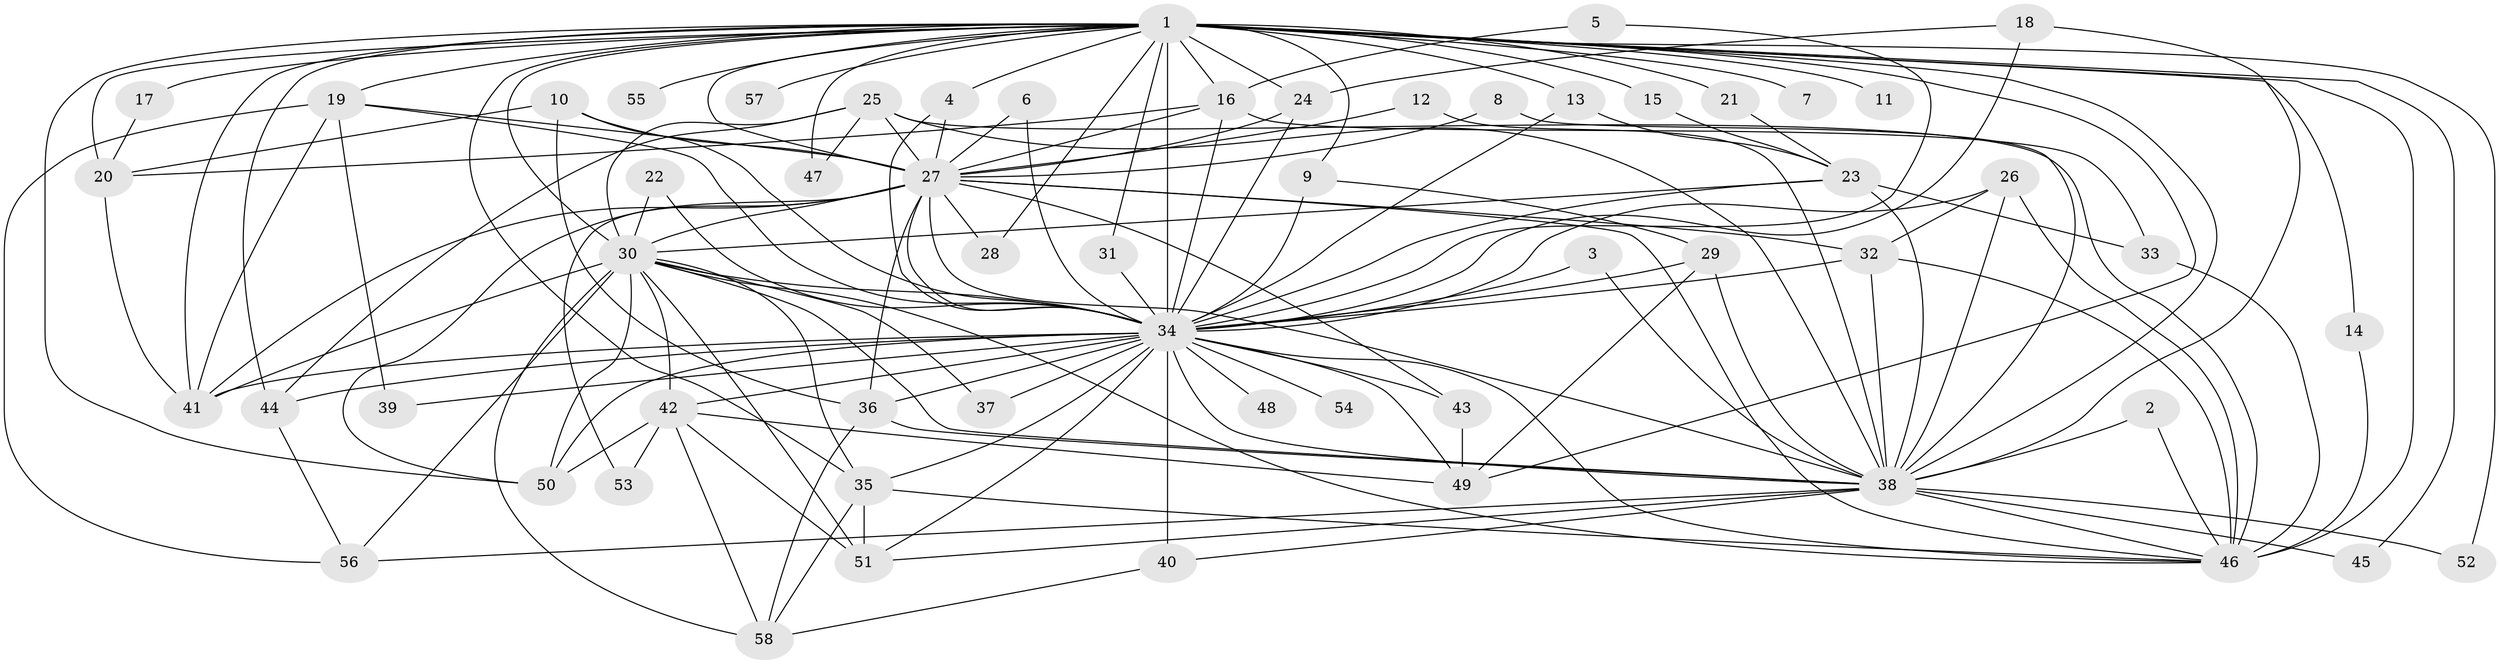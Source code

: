 // original degree distribution, {17: 0.008620689655172414, 30: 0.017241379310344827, 21: 0.008620689655172414, 26: 0.008620689655172414, 16: 0.017241379310344827, 25: 0.008620689655172414, 19: 0.008620689655172414, 15: 0.008620689655172414, 4: 0.11206896551724138, 5: 0.0603448275862069, 6: 0.02586206896551724, 7: 0.008620689655172414, 2: 0.5086206896551724, 3: 0.19827586206896552}
// Generated by graph-tools (version 1.1) at 2025/49/03/09/25 03:49:39]
// undirected, 58 vertices, 152 edges
graph export_dot {
graph [start="1"]
  node [color=gray90,style=filled];
  1;
  2;
  3;
  4;
  5;
  6;
  7;
  8;
  9;
  10;
  11;
  12;
  13;
  14;
  15;
  16;
  17;
  18;
  19;
  20;
  21;
  22;
  23;
  24;
  25;
  26;
  27;
  28;
  29;
  30;
  31;
  32;
  33;
  34;
  35;
  36;
  37;
  38;
  39;
  40;
  41;
  42;
  43;
  44;
  45;
  46;
  47;
  48;
  49;
  50;
  51;
  52;
  53;
  54;
  55;
  56;
  57;
  58;
  1 -- 4 [weight=1.0];
  1 -- 7 [weight=1.0];
  1 -- 9 [weight=2.0];
  1 -- 11 [weight=2.0];
  1 -- 13 [weight=1.0];
  1 -- 14 [weight=1.0];
  1 -- 15 [weight=1.0];
  1 -- 16 [weight=1.0];
  1 -- 17 [weight=1.0];
  1 -- 19 [weight=1.0];
  1 -- 20 [weight=1.0];
  1 -- 21 [weight=1.0];
  1 -- 24 [weight=1.0];
  1 -- 27 [weight=4.0];
  1 -- 28 [weight=1.0];
  1 -- 30 [weight=4.0];
  1 -- 31 [weight=1.0];
  1 -- 34 [weight=8.0];
  1 -- 35 [weight=1.0];
  1 -- 38 [weight=4.0];
  1 -- 41 [weight=1.0];
  1 -- 44 [weight=1.0];
  1 -- 45 [weight=1.0];
  1 -- 46 [weight=4.0];
  1 -- 47 [weight=2.0];
  1 -- 49 [weight=1.0];
  1 -- 50 [weight=1.0];
  1 -- 52 [weight=1.0];
  1 -- 55 [weight=1.0];
  1 -- 57 [weight=1.0];
  2 -- 38 [weight=1.0];
  2 -- 46 [weight=1.0];
  3 -- 34 [weight=1.0];
  3 -- 38 [weight=1.0];
  4 -- 27 [weight=1.0];
  4 -- 34 [weight=1.0];
  5 -- 16 [weight=1.0];
  5 -- 34 [weight=1.0];
  6 -- 27 [weight=1.0];
  6 -- 34 [weight=1.0];
  8 -- 27 [weight=1.0];
  8 -- 38 [weight=1.0];
  9 -- 29 [weight=1.0];
  9 -- 34 [weight=1.0];
  10 -- 20 [weight=1.0];
  10 -- 27 [weight=1.0];
  10 -- 34 [weight=1.0];
  10 -- 36 [weight=1.0];
  12 -- 27 [weight=1.0];
  12 -- 38 [weight=1.0];
  13 -- 23 [weight=1.0];
  13 -- 34 [weight=2.0];
  14 -- 46 [weight=1.0];
  15 -- 23 [weight=1.0];
  16 -- 20 [weight=1.0];
  16 -- 27 [weight=1.0];
  16 -- 33 [weight=1.0];
  16 -- 34 [weight=1.0];
  17 -- 20 [weight=1.0];
  18 -- 24 [weight=1.0];
  18 -- 34 [weight=1.0];
  18 -- 38 [weight=1.0];
  19 -- 27 [weight=1.0];
  19 -- 34 [weight=1.0];
  19 -- 39 [weight=1.0];
  19 -- 41 [weight=1.0];
  19 -- 56 [weight=1.0];
  20 -- 41 [weight=1.0];
  21 -- 23 [weight=1.0];
  22 -- 30 [weight=1.0];
  22 -- 34 [weight=1.0];
  23 -- 30 [weight=1.0];
  23 -- 33 [weight=2.0];
  23 -- 34 [weight=1.0];
  23 -- 38 [weight=2.0];
  24 -- 27 [weight=1.0];
  24 -- 34 [weight=1.0];
  25 -- 27 [weight=1.0];
  25 -- 30 [weight=1.0];
  25 -- 38 [weight=1.0];
  25 -- 44 [weight=1.0];
  25 -- 46 [weight=1.0];
  25 -- 47 [weight=1.0];
  26 -- 32 [weight=1.0];
  26 -- 34 [weight=1.0];
  26 -- 38 [weight=1.0];
  26 -- 46 [weight=1.0];
  27 -- 28 [weight=1.0];
  27 -- 30 [weight=1.0];
  27 -- 32 [weight=1.0];
  27 -- 34 [weight=2.0];
  27 -- 36 [weight=1.0];
  27 -- 38 [weight=1.0];
  27 -- 41 [weight=1.0];
  27 -- 43 [weight=1.0];
  27 -- 46 [weight=1.0];
  27 -- 50 [weight=1.0];
  27 -- 53 [weight=1.0];
  29 -- 34 [weight=1.0];
  29 -- 38 [weight=1.0];
  29 -- 49 [weight=1.0];
  30 -- 34 [weight=2.0];
  30 -- 35 [weight=1.0];
  30 -- 37 [weight=1.0];
  30 -- 38 [weight=1.0];
  30 -- 41 [weight=1.0];
  30 -- 42 [weight=1.0];
  30 -- 46 [weight=1.0];
  30 -- 50 [weight=2.0];
  30 -- 51 [weight=1.0];
  30 -- 56 [weight=1.0];
  30 -- 58 [weight=1.0];
  31 -- 34 [weight=2.0];
  32 -- 34 [weight=1.0];
  32 -- 38 [weight=2.0];
  32 -- 46 [weight=1.0];
  33 -- 46 [weight=1.0];
  34 -- 35 [weight=1.0];
  34 -- 36 [weight=2.0];
  34 -- 37 [weight=2.0];
  34 -- 38 [weight=2.0];
  34 -- 39 [weight=1.0];
  34 -- 40 [weight=1.0];
  34 -- 41 [weight=1.0];
  34 -- 42 [weight=1.0];
  34 -- 43 [weight=1.0];
  34 -- 44 [weight=2.0];
  34 -- 46 [weight=2.0];
  34 -- 48 [weight=1.0];
  34 -- 49 [weight=1.0];
  34 -- 50 [weight=1.0];
  34 -- 51 [weight=1.0];
  34 -- 54 [weight=3.0];
  35 -- 46 [weight=1.0];
  35 -- 51 [weight=1.0];
  35 -- 58 [weight=1.0];
  36 -- 38 [weight=1.0];
  36 -- 58 [weight=1.0];
  38 -- 40 [weight=1.0];
  38 -- 45 [weight=1.0];
  38 -- 46 [weight=1.0];
  38 -- 51 [weight=1.0];
  38 -- 52 [weight=1.0];
  38 -- 56 [weight=1.0];
  40 -- 58 [weight=1.0];
  42 -- 49 [weight=1.0];
  42 -- 50 [weight=1.0];
  42 -- 51 [weight=1.0];
  42 -- 53 [weight=1.0];
  42 -- 58 [weight=1.0];
  43 -- 49 [weight=1.0];
  44 -- 56 [weight=1.0];
}
